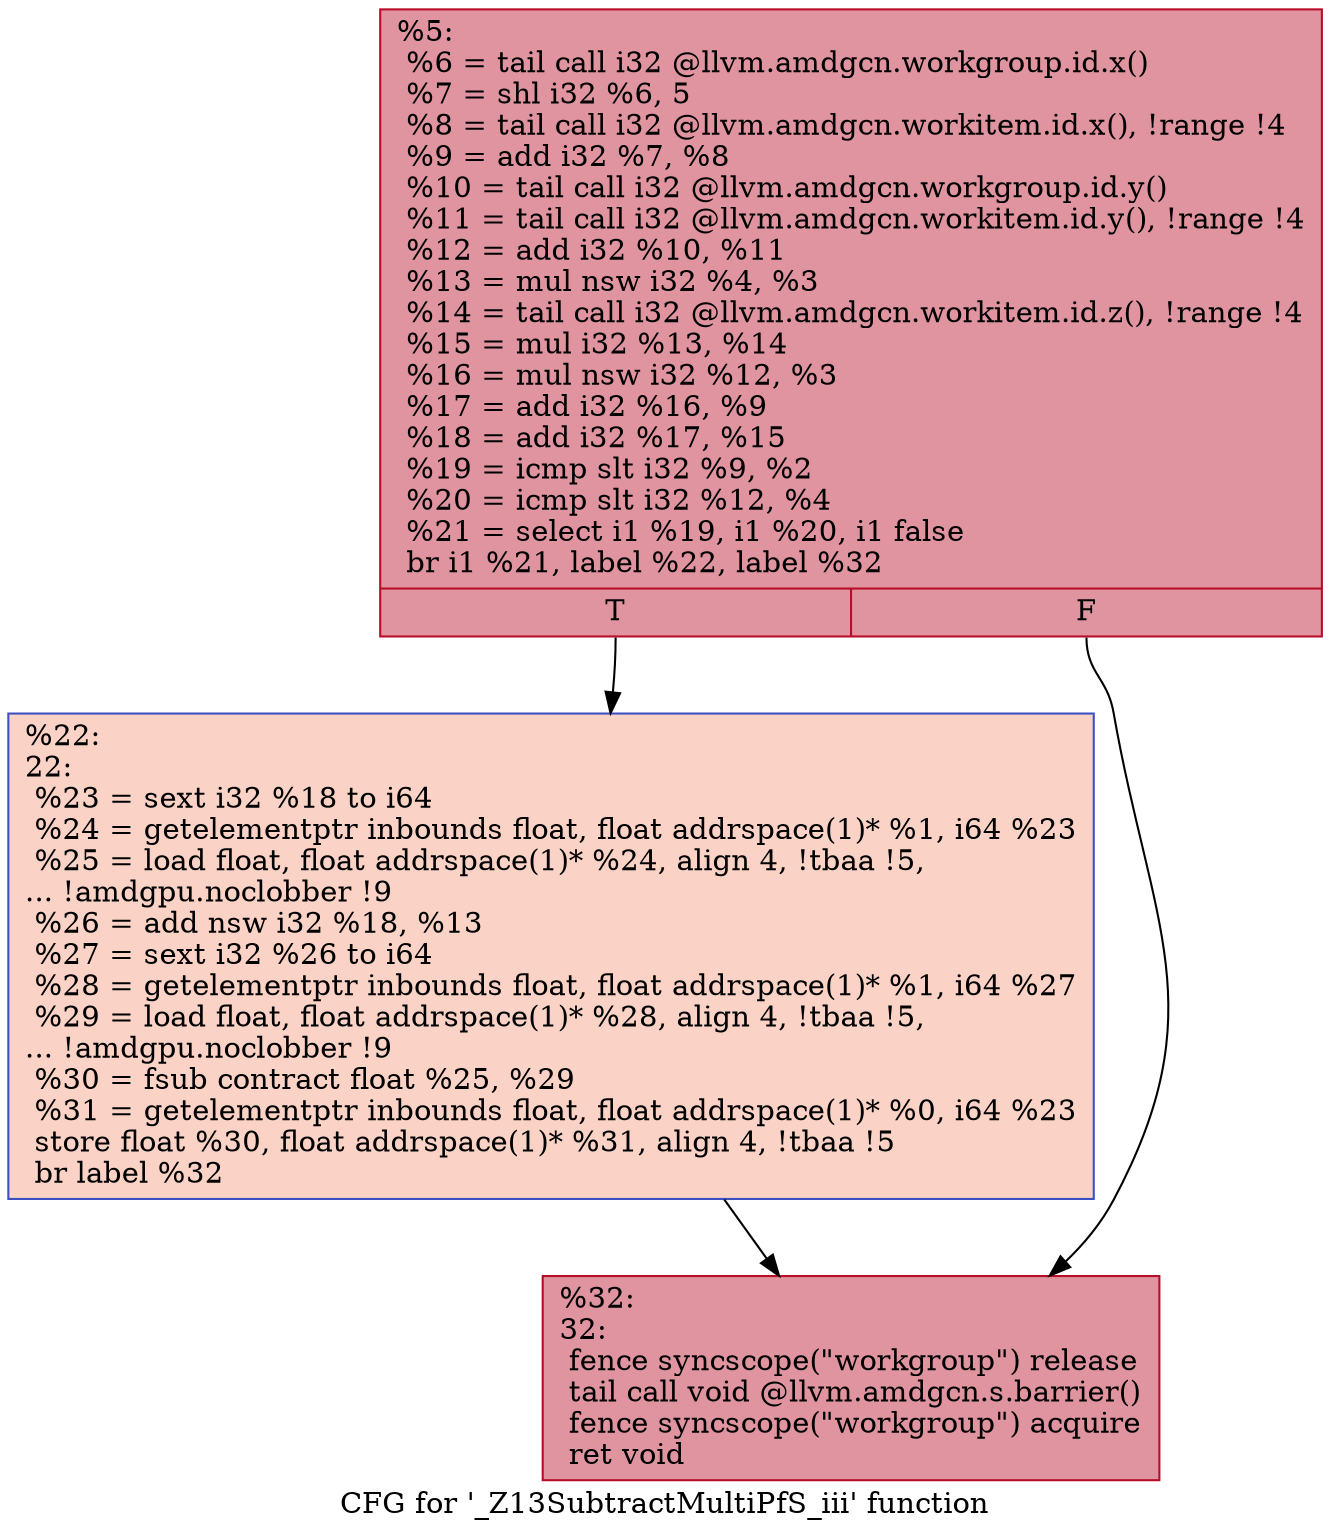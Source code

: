 digraph "CFG for '_Z13SubtractMultiPfS_iii' function" {
	label="CFG for '_Z13SubtractMultiPfS_iii' function";

	Node0x4b693e0 [shape=record,color="#b70d28ff", style=filled, fillcolor="#b70d2870",label="{%5:\l  %6 = tail call i32 @llvm.amdgcn.workgroup.id.x()\l  %7 = shl i32 %6, 5\l  %8 = tail call i32 @llvm.amdgcn.workitem.id.x(), !range !4\l  %9 = add i32 %7, %8\l  %10 = tail call i32 @llvm.amdgcn.workgroup.id.y()\l  %11 = tail call i32 @llvm.amdgcn.workitem.id.y(), !range !4\l  %12 = add i32 %10, %11\l  %13 = mul nsw i32 %4, %3\l  %14 = tail call i32 @llvm.amdgcn.workitem.id.z(), !range !4\l  %15 = mul i32 %13, %14\l  %16 = mul nsw i32 %12, %3\l  %17 = add i32 %16, %9\l  %18 = add i32 %17, %15\l  %19 = icmp slt i32 %9, %2\l  %20 = icmp slt i32 %12, %4\l  %21 = select i1 %19, i1 %20, i1 false\l  br i1 %21, label %22, label %32\l|{<s0>T|<s1>F}}"];
	Node0x4b693e0:s0 -> Node0x4b6bce0;
	Node0x4b693e0:s1 -> Node0x4b6bd70;
	Node0x4b6bce0 [shape=record,color="#3d50c3ff", style=filled, fillcolor="#f59c7d70",label="{%22:\l22:                                               \l  %23 = sext i32 %18 to i64\l  %24 = getelementptr inbounds float, float addrspace(1)* %1, i64 %23\l  %25 = load float, float addrspace(1)* %24, align 4, !tbaa !5,\l... !amdgpu.noclobber !9\l  %26 = add nsw i32 %18, %13\l  %27 = sext i32 %26 to i64\l  %28 = getelementptr inbounds float, float addrspace(1)* %1, i64 %27\l  %29 = load float, float addrspace(1)* %28, align 4, !tbaa !5,\l... !amdgpu.noclobber !9\l  %30 = fsub contract float %25, %29\l  %31 = getelementptr inbounds float, float addrspace(1)* %0, i64 %23\l  store float %30, float addrspace(1)* %31, align 4, !tbaa !5\l  br label %32\l}"];
	Node0x4b6bce0 -> Node0x4b6bd70;
	Node0x4b6bd70 [shape=record,color="#b70d28ff", style=filled, fillcolor="#b70d2870",label="{%32:\l32:                                               \l  fence syncscope(\"workgroup\") release\l  tail call void @llvm.amdgcn.s.barrier()\l  fence syncscope(\"workgroup\") acquire\l  ret void\l}"];
}
